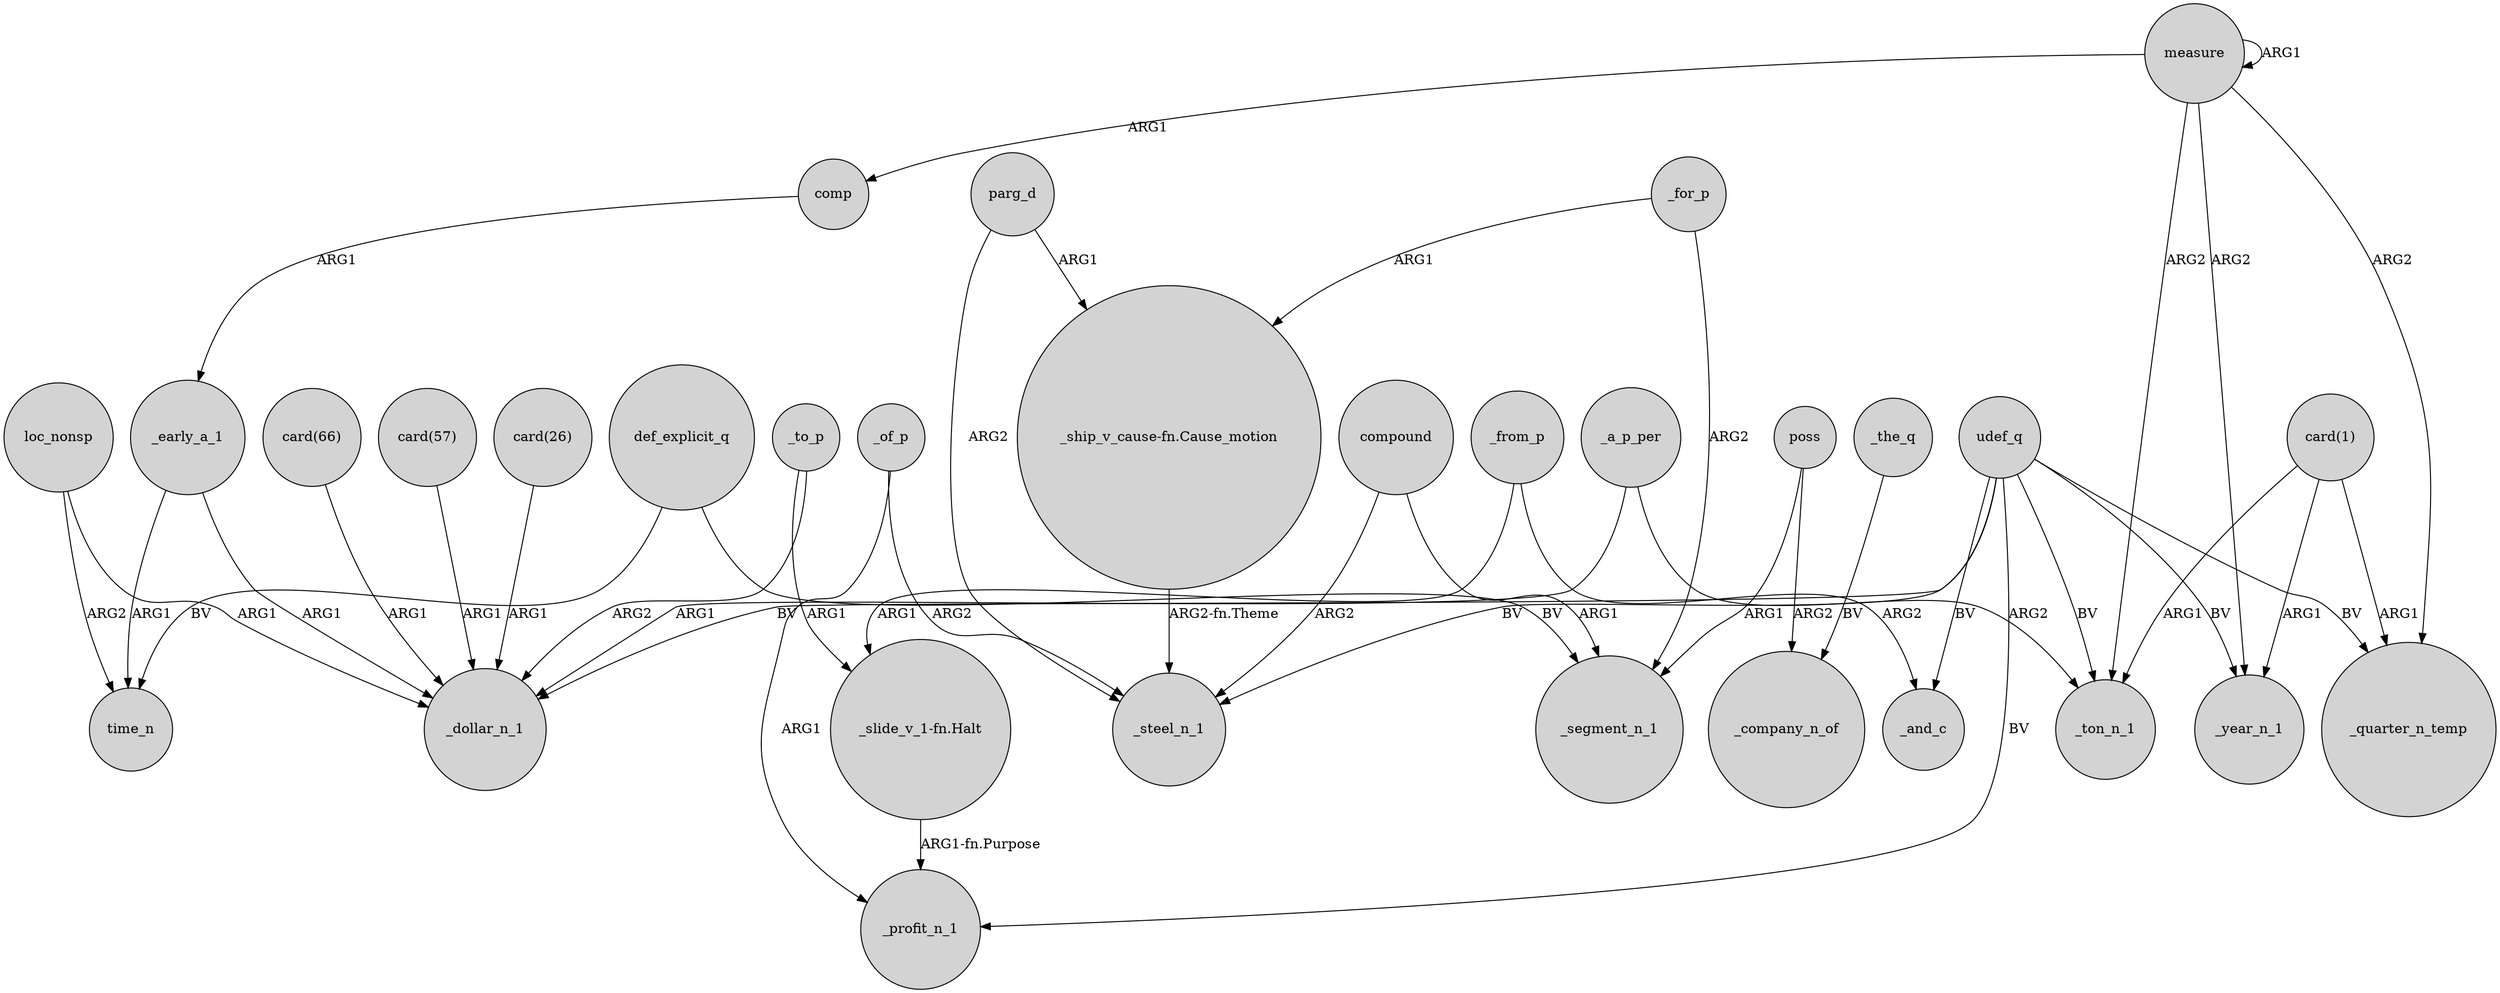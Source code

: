 digraph {
	node [shape=circle style=filled]
	_early_a_1 -> time_n [label=ARG1]
	parg_d -> _steel_n_1 [label=ARG2]
	loc_nonsp -> _dollar_n_1 [label=ARG1]
	measure -> _ton_n_1 [label=ARG2]
	"card(66)" -> _dollar_n_1 [label=ARG1]
	"card(1)" -> _year_n_1 [label=ARG1]
	compound -> _segment_n_1 [label=ARG1]
	_from_p -> _and_c [label=ARG2]
	"card(1)" -> _quarter_n_temp [label=ARG1]
	udef_q -> _profit_n_1 [label=BV]
	comp -> _early_a_1 [label=ARG1]
	_to_p -> _dollar_n_1 [label=ARG2]
	"_slide_v_1-fn.Halt" -> _profit_n_1 [label="ARG1-fn.Purpose"]
	_a_p_per -> _ton_n_1 [label=ARG2]
	udef_q -> _and_c [label=BV]
	"_ship_v_cause-fn.Cause_motion" -> _steel_n_1 [label="ARG2-fn.Theme"]
	udef_q -> _steel_n_1 [label=BV]
	measure -> _year_n_1 [label=ARG2]
	poss -> _company_n_of [label=ARG2]
	_of_p -> _profit_n_1 [label=ARG1]
	_of_p -> _steel_n_1 [label=ARG2]
	parg_d -> "_ship_v_cause-fn.Cause_motion" [label=ARG1]
	udef_q -> _dollar_n_1 [label=BV]
	def_explicit_q -> _segment_n_1 [label=BV]
	udef_q -> _ton_n_1 [label=BV]
	compound -> _steel_n_1 [label=ARG2]
	_for_p -> _segment_n_1 [label=ARG2]
	_from_p -> "_slide_v_1-fn.Halt" [label=ARG1]
	_early_a_1 -> _dollar_n_1 [label=ARG1]
	_a_p_per -> _dollar_n_1 [label=ARG1]
	measure -> comp [label=ARG1]
	udef_q -> _quarter_n_temp [label=BV]
	"card(57)" -> _dollar_n_1 [label=ARG1]
	def_explicit_q -> time_n [label=BV]
	udef_q -> _year_n_1 [label=BV]
	loc_nonsp -> time_n [label=ARG2]
	_for_p -> "_ship_v_cause-fn.Cause_motion" [label=ARG1]
	"card(1)" -> _ton_n_1 [label=ARG1]
	measure -> measure [label=ARG1]
	poss -> _segment_n_1 [label=ARG1]
	_the_q -> _company_n_of [label=BV]
	"card(26)" -> _dollar_n_1 [label=ARG1]
	_to_p -> "_slide_v_1-fn.Halt" [label=ARG1]
	measure -> _quarter_n_temp [label=ARG2]
}
